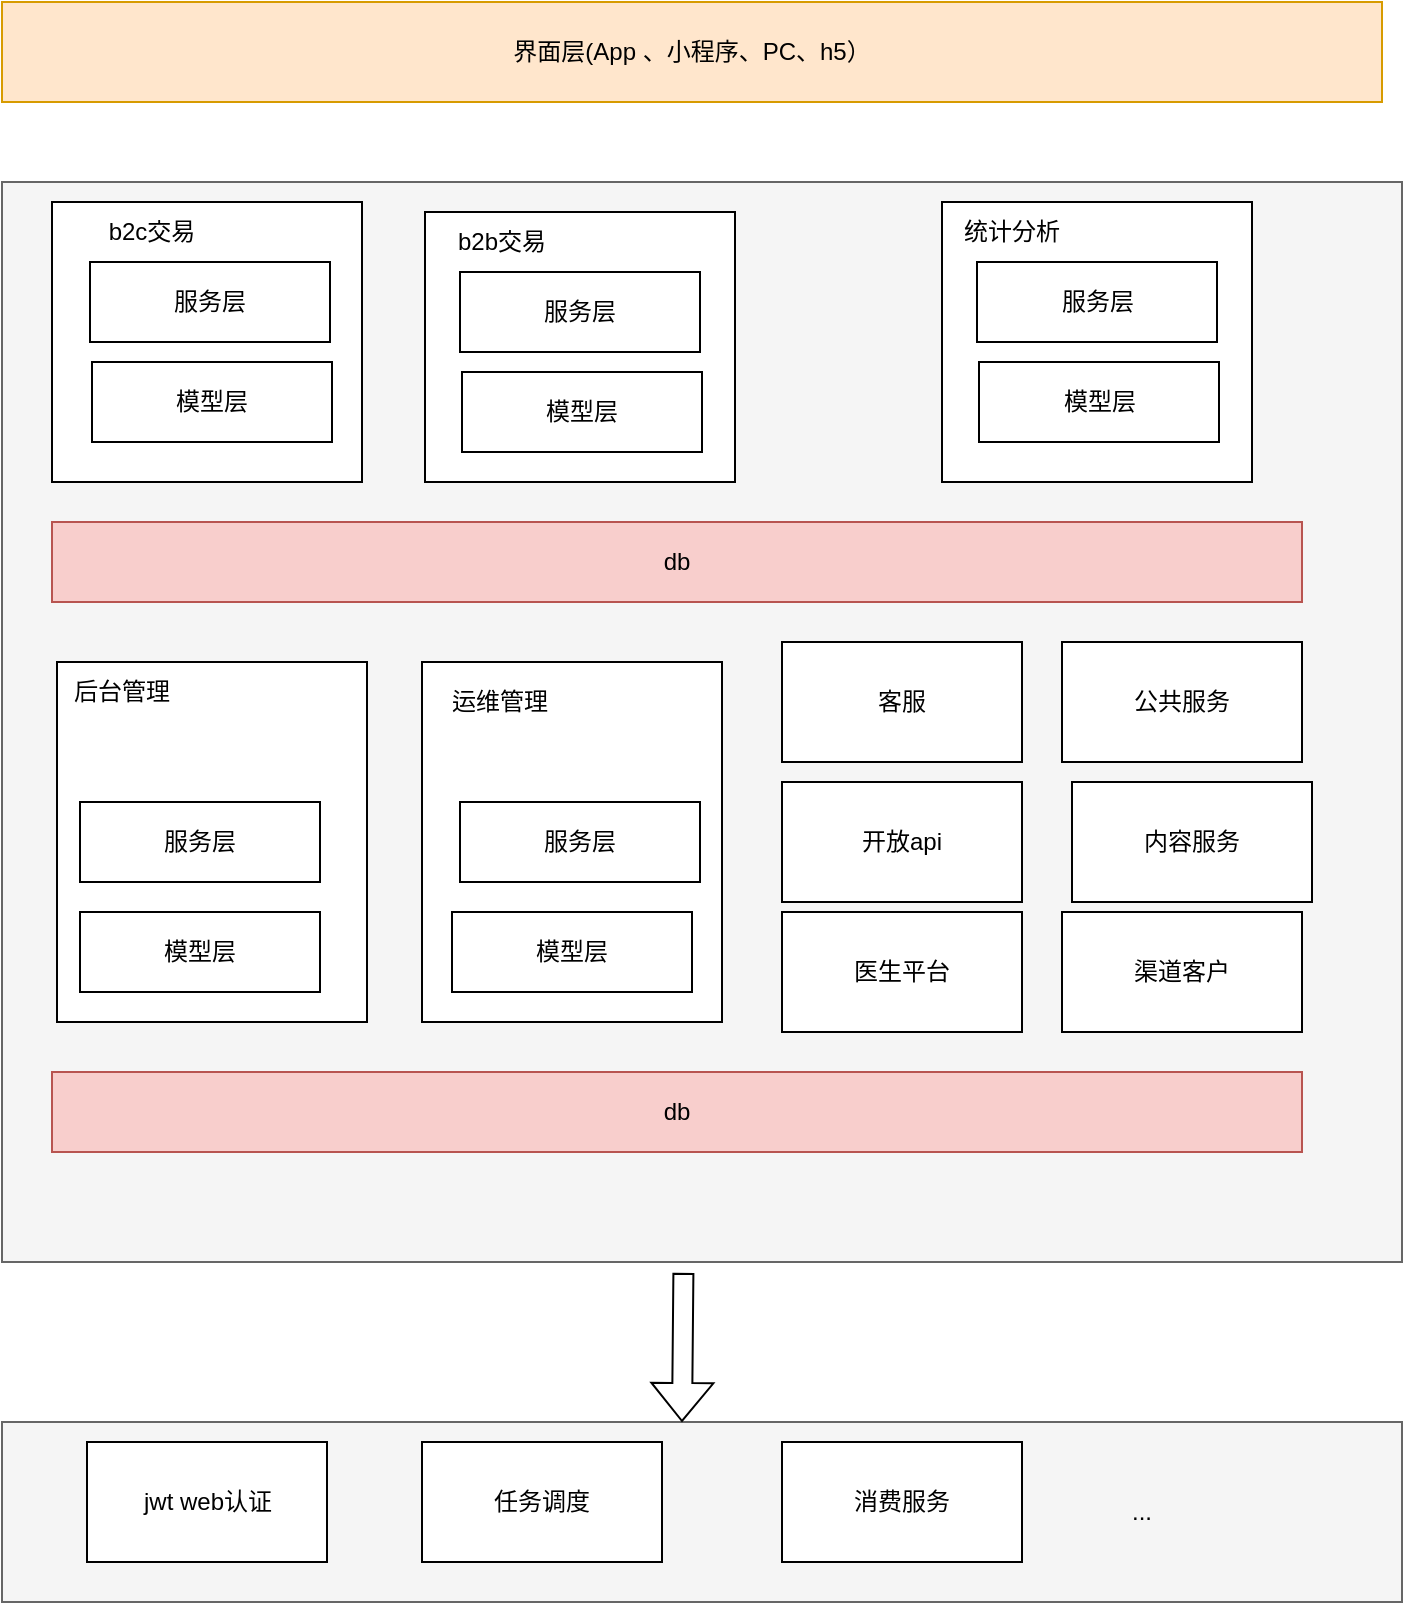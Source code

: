 <mxfile version="21.3.2" type="github">
  <diagram name="第 1 页" id="JcY1yuNDhH-8Af7COL6i">
    <mxGraphModel dx="895" dy="717" grid="1" gridSize="10" guides="1" tooltips="1" connect="0" arrows="1" fold="1" page="1" pageScale="1" pageWidth="827" pageHeight="1169" math="0" shadow="0">
      <root>
        <mxCell id="0" />
        <mxCell id="1" parent="0" />
        <mxCell id="A8VrStXnO3xL6z6i1g-D-21" value="" style="rounded=0;whiteSpace=wrap;html=1;fillColor=#f5f5f5;fontColor=#333333;strokeColor=#666666;" vertex="1" parent="1">
          <mxGeometry x="80" y="770" width="700" height="90" as="geometry" />
        </mxCell>
        <mxCell id="A8VrStXnO3xL6z6i1g-D-20" value="" style="rounded=0;whiteSpace=wrap;html=1;fillColor=#f5f5f5;strokeColor=#666666;fontColor=#333333;" vertex="1" parent="1">
          <mxGeometry x="80" y="150" width="700" height="540" as="geometry" />
        </mxCell>
        <mxCell id="A8VrStXnO3xL6z6i1g-D-4" value="内容服务" style="rounded=0;whiteSpace=wrap;html=1;" vertex="1" parent="1">
          <mxGeometry x="615" y="450" width="120" height="60" as="geometry" />
        </mxCell>
        <mxCell id="A8VrStXnO3xL6z6i1g-D-5" value="" style="rounded=0;whiteSpace=wrap;html=1;" vertex="1" parent="1">
          <mxGeometry x="290" y="390" width="150" height="180" as="geometry" />
        </mxCell>
        <mxCell id="A8VrStXnO3xL6z6i1g-D-8" value="任务调度" style="rounded=0;whiteSpace=wrap;html=1;" vertex="1" parent="1">
          <mxGeometry x="290" y="780" width="120" height="60" as="geometry" />
        </mxCell>
        <mxCell id="A8VrStXnO3xL6z6i1g-D-9" value="消费服务" style="rounded=0;whiteSpace=wrap;html=1;" vertex="1" parent="1">
          <mxGeometry x="470" y="780" width="120" height="60" as="geometry" />
        </mxCell>
        <mxCell id="A8VrStXnO3xL6z6i1g-D-10" value="开放api" style="rounded=0;whiteSpace=wrap;html=1;" vertex="1" parent="1">
          <mxGeometry x="470" y="450" width="120" height="60" as="geometry" />
        </mxCell>
        <mxCell id="A8VrStXnO3xL6z6i1g-D-11" value="客服" style="rounded=0;whiteSpace=wrap;html=1;" vertex="1" parent="1">
          <mxGeometry x="470" y="380" width="120" height="60" as="geometry" />
        </mxCell>
        <mxCell id="A8VrStXnO3xL6z6i1g-D-12" value="医生平台" style="rounded=0;whiteSpace=wrap;html=1;" vertex="1" parent="1">
          <mxGeometry x="470" y="515" width="120" height="60" as="geometry" />
        </mxCell>
        <mxCell id="A8VrStXnO3xL6z6i1g-D-13" value="公共服务" style="rounded=0;whiteSpace=wrap;html=1;" vertex="1" parent="1">
          <mxGeometry x="610" y="380" width="120" height="60" as="geometry" />
        </mxCell>
        <mxCell id="A8VrStXnO3xL6z6i1g-D-14" value="渠道客户" style="rounded=0;whiteSpace=wrap;html=1;" vertex="1" parent="1">
          <mxGeometry x="610" y="515" width="120" height="60" as="geometry" />
        </mxCell>
        <mxCell id="A8VrStXnO3xL6z6i1g-D-15" value="jwt web认证" style="rounded=0;whiteSpace=wrap;html=1;" vertex="1" parent="1">
          <mxGeometry x="122.5" y="780" width="120" height="60" as="geometry" />
        </mxCell>
        <mxCell id="A8VrStXnO3xL6z6i1g-D-24" value="" style="rounded=0;whiteSpace=wrap;html=1;" vertex="1" parent="1">
          <mxGeometry x="105" y="160" width="155" height="140" as="geometry" />
        </mxCell>
        <mxCell id="A8VrStXnO3xL6z6i1g-D-22" value="" style="shape=flexArrow;endArrow=classic;html=1;rounded=0;exitX=0.461;exitY=1.01;exitDx=0;exitDy=0;exitPerimeter=0;" edge="1" parent="1">
          <mxGeometry width="50" height="50" relative="1" as="geometry">
            <mxPoint x="420.7" y="695.4" as="sourcePoint" />
            <mxPoint x="420" y="770" as="targetPoint" />
          </mxGeometry>
        </mxCell>
        <mxCell id="A8VrStXnO3xL6z6i1g-D-25" value="b2c交易" style="text;html=1;strokeColor=none;fillColor=none;align=center;verticalAlign=middle;whiteSpace=wrap;rounded=0;" vertex="1" parent="1">
          <mxGeometry x="125" y="160" width="60" height="30" as="geometry" />
        </mxCell>
        <mxCell id="A8VrStXnO3xL6z6i1g-D-26" value="服务层" style="rounded=0;whiteSpace=wrap;html=1;" vertex="1" parent="1">
          <mxGeometry x="124" y="190" width="120" height="40" as="geometry" />
        </mxCell>
        <mxCell id="A8VrStXnO3xL6z6i1g-D-27" value="模型层" style="rounded=0;whiteSpace=wrap;html=1;" vertex="1" parent="1">
          <mxGeometry x="125" y="240" width="120" height="40" as="geometry" />
        </mxCell>
        <mxCell id="A8VrStXnO3xL6z6i1g-D-32" value="界面层(App 、小程序、PC、h5）" style="rounded=0;whiteSpace=wrap;html=1;fillColor=#ffe6cc;strokeColor=#d79b00;" vertex="1" parent="1">
          <mxGeometry x="80" y="60" width="690" height="50" as="geometry" />
        </mxCell>
        <mxCell id="A8VrStXnO3xL6z6i1g-D-33" value="" style="rounded=0;whiteSpace=wrap;html=1;" vertex="1" parent="1">
          <mxGeometry x="291.5" y="165" width="155" height="135" as="geometry" />
        </mxCell>
        <mxCell id="A8VrStXnO3xL6z6i1g-D-34" value="服务层" style="rounded=0;whiteSpace=wrap;html=1;" vertex="1" parent="1">
          <mxGeometry x="309" y="195" width="120" height="40" as="geometry" />
        </mxCell>
        <mxCell id="A8VrStXnO3xL6z6i1g-D-35" value="模型层" style="rounded=0;whiteSpace=wrap;html=1;" vertex="1" parent="1">
          <mxGeometry x="310" y="245" width="120" height="40" as="geometry" />
        </mxCell>
        <mxCell id="A8VrStXnO3xL6z6i1g-D-37" value="b2b交易" style="text;html=1;strokeColor=none;fillColor=none;align=center;verticalAlign=middle;whiteSpace=wrap;rounded=0;" vertex="1" parent="1">
          <mxGeometry x="300" y="165" width="60" height="30" as="geometry" />
        </mxCell>
        <mxCell id="A8VrStXnO3xL6z6i1g-D-38" value="" style="rounded=0;whiteSpace=wrap;html=1;" vertex="1" parent="1">
          <mxGeometry x="550" y="160" width="155" height="140" as="geometry" />
        </mxCell>
        <mxCell id="A8VrStXnO3xL6z6i1g-D-39" value="服务层" style="rounded=0;whiteSpace=wrap;html=1;" vertex="1" parent="1">
          <mxGeometry x="567.5" y="190" width="120" height="40" as="geometry" />
        </mxCell>
        <mxCell id="A8VrStXnO3xL6z6i1g-D-40" value="模型层" style="rounded=0;whiteSpace=wrap;html=1;" vertex="1" parent="1">
          <mxGeometry x="568.5" y="240" width="120" height="40" as="geometry" />
        </mxCell>
        <mxCell id="A8VrStXnO3xL6z6i1g-D-42" value="" style="rounded=0;whiteSpace=wrap;html=1;" vertex="1" parent="1">
          <mxGeometry x="107.5" y="390" width="155" height="180" as="geometry" />
        </mxCell>
        <mxCell id="A8VrStXnO3xL6z6i1g-D-43" value="服务层" style="rounded=0;whiteSpace=wrap;html=1;" vertex="1" parent="1">
          <mxGeometry x="119" y="460" width="120" height="40" as="geometry" />
        </mxCell>
        <mxCell id="A8VrStXnO3xL6z6i1g-D-44" value="模型层" style="rounded=0;whiteSpace=wrap;html=1;" vertex="1" parent="1">
          <mxGeometry x="119" y="515" width="120" height="40" as="geometry" />
        </mxCell>
        <mxCell id="A8VrStXnO3xL6z6i1g-D-46" value="统计分析" style="text;html=1;strokeColor=none;fillColor=none;align=center;verticalAlign=middle;whiteSpace=wrap;rounded=0;" vertex="1" parent="1">
          <mxGeometry x="555" y="160" width="60" height="30" as="geometry" />
        </mxCell>
        <mxCell id="A8VrStXnO3xL6z6i1g-D-47" value="后台管理" style="text;html=1;strokeColor=none;fillColor=none;align=center;verticalAlign=middle;whiteSpace=wrap;rounded=0;" vertex="1" parent="1">
          <mxGeometry x="110" y="390" width="60" height="30" as="geometry" />
        </mxCell>
        <mxCell id="A8VrStXnO3xL6z6i1g-D-48" value="服务层" style="rounded=0;whiteSpace=wrap;html=1;" vertex="1" parent="1">
          <mxGeometry x="309" y="460" width="120" height="40" as="geometry" />
        </mxCell>
        <mxCell id="A8VrStXnO3xL6z6i1g-D-49" value="模型层" style="rounded=0;whiteSpace=wrap;html=1;" vertex="1" parent="1">
          <mxGeometry x="305" y="515" width="120" height="40" as="geometry" />
        </mxCell>
        <mxCell id="A8VrStXnO3xL6z6i1g-D-51" value="运维管理" style="text;html=1;strokeColor=none;fillColor=none;align=center;verticalAlign=middle;whiteSpace=wrap;rounded=0;" vertex="1" parent="1">
          <mxGeometry x="299" y="395" width="60" height="30" as="geometry" />
        </mxCell>
        <mxCell id="A8VrStXnO3xL6z6i1g-D-52" value="db" style="rounded=0;whiteSpace=wrap;html=1;fillColor=#f8cecc;strokeColor=#b85450;" vertex="1" parent="1">
          <mxGeometry x="105" y="595" width="625" height="40" as="geometry" />
        </mxCell>
        <mxCell id="A8VrStXnO3xL6z6i1g-D-53" value="db" style="rounded=0;whiteSpace=wrap;html=1;fillColor=#f8cecc;strokeColor=#b85450;" vertex="1" parent="1">
          <mxGeometry x="105" y="320" width="625" height="40" as="geometry" />
        </mxCell>
        <mxCell id="A8VrStXnO3xL6z6i1g-D-55" value="..." style="text;html=1;strokeColor=none;fillColor=none;align=center;verticalAlign=middle;whiteSpace=wrap;rounded=0;" vertex="1" parent="1">
          <mxGeometry x="620" y="800" width="60" height="30" as="geometry" />
        </mxCell>
      </root>
    </mxGraphModel>
  </diagram>
</mxfile>
